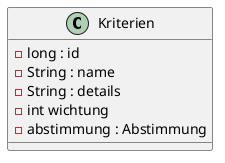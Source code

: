 @startuml
'https://plantuml.com/sequence-diagram

class Kriterien{
-long : id
-String : name
-String : details
-int wichtung
-abstimmung : Abstimmung
}

@enduml